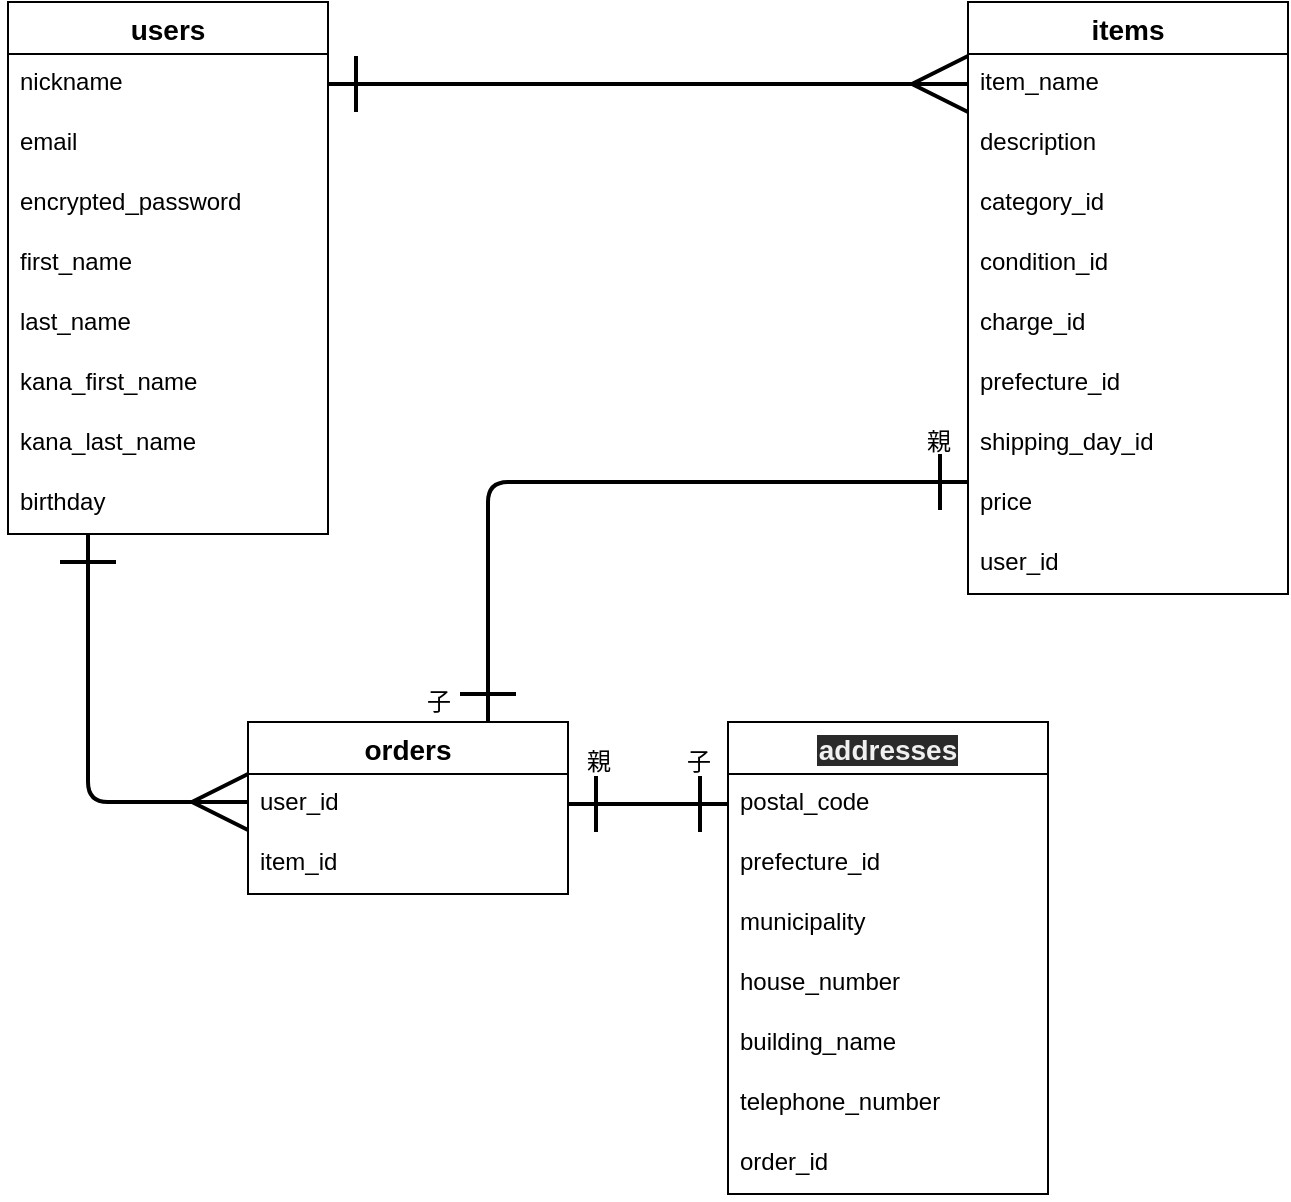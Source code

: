 <mxfile>
    <diagram id="rcOJZJOaZJlRjZxL5rhZ" name="ページ1">
        <mxGraphModel dx="898" dy="627" grid="1" gridSize="10" guides="1" tooltips="1" connect="1" arrows="1" fold="1" page="1" pageScale="1" pageWidth="827" pageHeight="1169" background="none" math="0" shadow="0">
            <root>
                <mxCell id="0"/>
                <mxCell id="1" parent="0"/>
                <mxCell id="uRet98cpNQTiy_Cba9M9-13" style="edgeStyle=none;html=1;endArrow=ERmany;endFill=0;startArrow=ERone;startFill=0;strokeWidth=2;targetPerimeterSpacing=0;endSize=25;startSize=25;jumpSize=16;jumpStyle=none;sourcePerimeterSpacing=0;" parent="1" source="uRet98cpNQTiy_Cba9M9-2" target="uRet98cpNQTiy_Cba9M9-6" edge="1">
                    <mxGeometry relative="1" as="geometry"/>
                </mxCell>
                <mxCell id="uRet98cpNQTiy_Cba9M9-1" value="users" style="swimlane;fontStyle=1;childLayout=stackLayout;horizontal=1;startSize=26;horizontalStack=0;resizeParent=1;resizeParentMax=0;resizeLast=0;collapsible=1;marginBottom=0;align=center;fontSize=14;" parent="1" vertex="1">
                    <mxGeometry x="80" y="40" width="160" height="266" as="geometry">
                        <mxRectangle x="80" y="40" width="70" height="26" as="alternateBounds"/>
                    </mxGeometry>
                </mxCell>
                <mxCell id="uRet98cpNQTiy_Cba9M9-2" value="nickname" style="text;strokeColor=none;fillColor=none;spacingLeft=4;spacingRight=4;overflow=hidden;rotatable=0;points=[[0,0.5],[1,0.5]];portConstraint=eastwest;fontSize=12;shadow=1;" parent="uRet98cpNQTiy_Cba9M9-1" vertex="1">
                    <mxGeometry y="26" width="160" height="30" as="geometry"/>
                </mxCell>
                <mxCell id="uRet98cpNQTiy_Cba9M9-3" value="email" style="text;strokeColor=none;fillColor=none;spacingLeft=4;spacingRight=4;overflow=hidden;rotatable=0;points=[[0,0.5],[1,0.5]];portConstraint=eastwest;fontSize=12;" parent="uRet98cpNQTiy_Cba9M9-1" vertex="1">
                    <mxGeometry y="56" width="160" height="30" as="geometry"/>
                </mxCell>
                <mxCell id="uRet98cpNQTiy_Cba9M9-4" value="encrypted_password" style="text;strokeColor=none;fillColor=none;spacingLeft=4;spacingRight=4;overflow=hidden;rotatable=0;points=[[0,0.5],[1,0.5]];portConstraint=eastwest;fontSize=12;" parent="uRet98cpNQTiy_Cba9M9-1" vertex="1">
                    <mxGeometry y="86" width="160" height="30" as="geometry"/>
                </mxCell>
                <mxCell id="uRet98cpNQTiy_Cba9M9-31" value="first_name" style="text;strokeColor=none;fillColor=none;spacingLeft=4;spacingRight=4;overflow=hidden;rotatable=0;points=[[0,0.5],[1,0.5]];portConstraint=eastwest;fontSize=12;" parent="uRet98cpNQTiy_Cba9M9-1" vertex="1">
                    <mxGeometry y="116" width="160" height="30" as="geometry"/>
                </mxCell>
                <mxCell id="uRet98cpNQTiy_Cba9M9-32" value="last_name" style="text;strokeColor=none;fillColor=none;spacingLeft=4;spacingRight=4;overflow=hidden;rotatable=0;points=[[0,0.5],[1,0.5]];portConstraint=eastwest;fontSize=12;" parent="uRet98cpNQTiy_Cba9M9-1" vertex="1">
                    <mxGeometry y="146" width="160" height="30" as="geometry"/>
                </mxCell>
                <mxCell id="uRet98cpNQTiy_Cba9M9-33" value="kana_first_name" style="text;strokeColor=none;fillColor=none;spacingLeft=4;spacingRight=4;overflow=hidden;rotatable=0;points=[[0,0.5],[1,0.5]];portConstraint=eastwest;fontSize=12;" parent="uRet98cpNQTiy_Cba9M9-1" vertex="1">
                    <mxGeometry y="176" width="160" height="30" as="geometry"/>
                </mxCell>
                <mxCell id="uRet98cpNQTiy_Cba9M9-34" value="kana_last_name" style="text;strokeColor=none;fillColor=none;spacingLeft=4;spacingRight=4;overflow=hidden;rotatable=0;points=[[0,0.5],[1,0.5]];portConstraint=eastwest;fontSize=12;" parent="uRet98cpNQTiy_Cba9M9-1" vertex="1">
                    <mxGeometry y="206" width="160" height="30" as="geometry"/>
                </mxCell>
                <mxCell id="uRet98cpNQTiy_Cba9M9-35" value="birthday" style="text;strokeColor=none;fillColor=none;spacingLeft=4;spacingRight=4;overflow=hidden;rotatable=0;points=[[0,0.5],[1,0.5]];portConstraint=eastwest;fontSize=12;" parent="uRet98cpNQTiy_Cba9M9-1" vertex="1">
                    <mxGeometry y="236" width="160" height="30" as="geometry"/>
                </mxCell>
                <mxCell id="uRet98cpNQTiy_Cba9M9-14" style="edgeStyle=orthogonalEdgeStyle;html=1;strokeWidth=2;endArrow=ERone;endFill=0;startArrow=ERone;startFill=0;endSize=25;startSize=25;entryX=0.75;entryY=0;entryDx=0;entryDy=0;" parent="1" source="uRet98cpNQTiy_Cba9M9-42" target="uRet98cpNQTiy_Cba9M9-9" edge="1">
                    <mxGeometry relative="1" as="geometry">
                        <mxPoint x="520" y="320" as="sourcePoint"/>
                        <Array as="points">
                            <mxPoint x="320" y="280"/>
                        </Array>
                        <mxPoint x="350" y="330" as="targetPoint"/>
                    </mxGeometry>
                </mxCell>
                <mxCell id="uRet98cpNQTiy_Cba9M9-5" value="items" style="swimlane;fontStyle=1;childLayout=stackLayout;horizontal=1;startSize=26;horizontalStack=0;resizeParent=1;resizeParentMax=0;resizeLast=0;collapsible=1;marginBottom=0;align=center;fontSize=14;" parent="1" vertex="1">
                    <mxGeometry x="560" y="40" width="160" height="296" as="geometry">
                        <mxRectangle x="560" y="40" width="70" height="26" as="alternateBounds"/>
                    </mxGeometry>
                </mxCell>
                <mxCell id="uRet98cpNQTiy_Cba9M9-6" value="item_name" style="text;strokeColor=none;fillColor=none;spacingLeft=4;spacingRight=4;overflow=hidden;rotatable=0;points=[[0,0.5],[1,0.5]];portConstraint=eastwest;fontSize=12;" parent="uRet98cpNQTiy_Cba9M9-5" vertex="1">
                    <mxGeometry y="26" width="160" height="30" as="geometry"/>
                </mxCell>
                <mxCell id="uRet98cpNQTiy_Cba9M9-7" value="description" style="text;strokeColor=none;fillColor=none;spacingLeft=4;spacingRight=4;overflow=hidden;rotatable=0;points=[[0,0.5],[1,0.5]];portConstraint=eastwest;fontSize=12;" parent="uRet98cpNQTiy_Cba9M9-5" vertex="1">
                    <mxGeometry y="56" width="160" height="30" as="geometry"/>
                </mxCell>
                <mxCell id="uRet98cpNQTiy_Cba9M9-8" value="category_id" style="text;strokeColor=none;fillColor=none;spacingLeft=4;spacingRight=4;overflow=hidden;rotatable=0;points=[[0,0.5],[1,0.5]];portConstraint=eastwest;fontSize=12;" parent="uRet98cpNQTiy_Cba9M9-5" vertex="1">
                    <mxGeometry y="86" width="160" height="30" as="geometry"/>
                </mxCell>
                <mxCell id="uRet98cpNQTiy_Cba9M9-37" value="condition_id" style="text;strokeColor=none;fillColor=none;spacingLeft=4;spacingRight=4;overflow=hidden;rotatable=0;points=[[0,0.5],[1,0.5]];portConstraint=eastwest;fontSize=12;" parent="uRet98cpNQTiy_Cba9M9-5" vertex="1">
                    <mxGeometry y="116" width="160" height="30" as="geometry"/>
                </mxCell>
                <mxCell id="uRet98cpNQTiy_Cba9M9-38" value="charge_id" style="text;strokeColor=none;fillColor=none;spacingLeft=4;spacingRight=4;overflow=hidden;rotatable=0;points=[[0,0.5],[1,0.5]];portConstraint=eastwest;fontSize=12;" parent="uRet98cpNQTiy_Cba9M9-5" vertex="1">
                    <mxGeometry y="146" width="160" height="30" as="geometry"/>
                </mxCell>
                <mxCell id="uRet98cpNQTiy_Cba9M9-39" value="prefecture_id" style="text;strokeColor=none;fillColor=none;spacingLeft=4;spacingRight=4;overflow=hidden;rotatable=0;points=[[0,0.5],[1,0.5]];portConstraint=eastwest;fontSize=12;" parent="uRet98cpNQTiy_Cba9M9-5" vertex="1">
                    <mxGeometry y="176" width="160" height="30" as="geometry"/>
                </mxCell>
                <mxCell id="uRet98cpNQTiy_Cba9M9-41" value="shipping_day_id" style="text;strokeColor=none;fillColor=none;spacingLeft=4;spacingRight=4;overflow=hidden;rotatable=0;points=[[0,0.5],[1,0.5]];portConstraint=eastwest;fontSize=12;" parent="uRet98cpNQTiy_Cba9M9-5" vertex="1">
                    <mxGeometry y="206" width="160" height="30" as="geometry"/>
                </mxCell>
                <mxCell id="uRet98cpNQTiy_Cba9M9-42" value="price" style="text;strokeColor=none;fillColor=none;spacingLeft=4;spacingRight=4;overflow=hidden;rotatable=0;points=[[0,0.5],[1,0.5]];portConstraint=eastwest;fontSize=12;" parent="uRet98cpNQTiy_Cba9M9-5" vertex="1">
                    <mxGeometry y="236" width="160" height="30" as="geometry"/>
                </mxCell>
                <mxCell id="uRet98cpNQTiy_Cba9M9-45" value="user_id" style="text;strokeColor=none;fillColor=none;spacingLeft=4;spacingRight=4;overflow=hidden;rotatable=0;points=[[0,0.5],[1,0.5]];portConstraint=eastwest;fontSize=12;" parent="uRet98cpNQTiy_Cba9M9-5" vertex="1">
                    <mxGeometry y="266" width="160" height="30" as="geometry"/>
                </mxCell>
                <mxCell id="uRet98cpNQTiy_Cba9M9-15" style="edgeStyle=orthogonalEdgeStyle;html=1;strokeWidth=2;endSize=25;startSize=25;endArrow=ERone;endFill=0;startArrow=ERmany;startFill=0;" parent="1" source="uRet98cpNQTiy_Cba9M9-52" target="uRet98cpNQTiy_Cba9M9-35" edge="1">
                    <mxGeometry relative="1" as="geometry">
                        <mxPoint x="190" y="440" as="sourcePoint"/>
                        <mxPoint x="160" y="320" as="targetPoint"/>
                        <Array as="points">
                            <mxPoint x="120" y="440"/>
                        </Array>
                    </mxGeometry>
                </mxCell>
                <mxCell id="uRet98cpNQTiy_Cba9M9-9" value="orders" style="swimlane;fontStyle=1;childLayout=stackLayout;horizontal=1;startSize=26;horizontalStack=0;resizeParent=1;resizeParentMax=0;resizeLast=0;collapsible=1;marginBottom=0;align=center;fontSize=14;" parent="1" vertex="1">
                    <mxGeometry x="200" y="400" width="160" height="86" as="geometry">
                        <mxRectangle x="320" y="360" width="70" height="26" as="alternateBounds"/>
                    </mxGeometry>
                </mxCell>
                <mxCell id="uRet98cpNQTiy_Cba9M9-52" value="user_id" style="text;strokeColor=none;fillColor=none;spacingLeft=4;spacingRight=4;overflow=hidden;rotatable=0;points=[[0,0.5],[1,0.5]];portConstraint=eastwest;fontSize=12;" parent="uRet98cpNQTiy_Cba9M9-9" vertex="1">
                    <mxGeometry y="26" width="160" height="30" as="geometry"/>
                </mxCell>
                <mxCell id="uRet98cpNQTiy_Cba9M9-53" value="item_id" style="text;strokeColor=none;fillColor=none;spacingLeft=4;spacingRight=4;overflow=hidden;rotatable=0;points=[[0,0.5],[1,0.5]];portConstraint=eastwest;fontSize=12;" parent="uRet98cpNQTiy_Cba9M9-9" vertex="1">
                    <mxGeometry y="56" width="160" height="30" as="geometry"/>
                </mxCell>
                <mxCell id="uRet98cpNQTiy_Cba9M9-55" value="親" style="text;html=1;resizable=0;autosize=1;align=center;verticalAlign=middle;points=[];fillColor=none;strokeColor=none;rounded=0;shadow=1;" parent="1" vertex="1">
                    <mxGeometry x="530" y="250" width="30" height="20" as="geometry"/>
                </mxCell>
                <mxCell id="uRet98cpNQTiy_Cba9M9-57" value="子" style="text;html=1;resizable=0;autosize=1;align=center;verticalAlign=middle;points=[];fillColor=none;strokeColor=none;rounded=0;shadow=1;" parent="1" vertex="1">
                    <mxGeometry x="280" y="380" width="30" height="20" as="geometry"/>
                </mxCell>
                <mxCell id="2" value="addresses" style="swimlane;fontStyle=1;childLayout=stackLayout;horizontal=1;startSize=26;horizontalStack=0;resizeParent=1;resizeParentMax=0;resizeLast=0;collapsible=1;marginBottom=0;align=center;fontSize=14;labelBackgroundColor=#2A2A2A;fontColor=#F0F0F0;strokeColor=default;" vertex="1" parent="1">
                    <mxGeometry x="440" y="400" width="160" height="236" as="geometry"/>
                </mxCell>
                <mxCell id="uRet98cpNQTiy_Cba9M9-10" value="postal_code" style="text;strokeColor=none;fillColor=none;spacingLeft=4;spacingRight=4;overflow=hidden;rotatable=0;points=[[0,0.5],[1,0.5]];portConstraint=eastwest;fontSize=12;" parent="2" vertex="1">
                    <mxGeometry y="26" width="160" height="30" as="geometry"/>
                </mxCell>
                <mxCell id="uRet98cpNQTiy_Cba9M9-11" value="prefecture_id" style="text;strokeColor=none;fillColor=none;spacingLeft=4;spacingRight=4;overflow=hidden;rotatable=0;points=[[0,0.5],[1,0.5]];portConstraint=eastwest;fontSize=12;" parent="2" vertex="1">
                    <mxGeometry y="56" width="160" height="30" as="geometry"/>
                </mxCell>
                <mxCell id="uRet98cpNQTiy_Cba9M9-12" value="municipality" style="text;strokeColor=none;fillColor=none;spacingLeft=4;spacingRight=4;overflow=hidden;rotatable=0;points=[[0,0.5],[1,0.5]];portConstraint=eastwest;fontSize=12;" parent="2" vertex="1">
                    <mxGeometry y="86" width="160" height="30" as="geometry"/>
                </mxCell>
                <mxCell id="uRet98cpNQTiy_Cba9M9-49" value="house_number" style="text;strokeColor=none;fillColor=none;spacingLeft=4;spacingRight=4;overflow=hidden;rotatable=0;points=[[0,0.5],[1,0.5]];portConstraint=eastwest;fontSize=12;" parent="2" vertex="1">
                    <mxGeometry y="116" width="160" height="30" as="geometry"/>
                </mxCell>
                <mxCell id="uRet98cpNQTiy_Cba9M9-50" value="building_name" style="text;strokeColor=none;fillColor=none;spacingLeft=4;spacingRight=4;overflow=hidden;rotatable=0;points=[[0,0.5],[1,0.5]];portConstraint=eastwest;fontSize=12;" parent="2" vertex="1">
                    <mxGeometry y="146" width="160" height="30" as="geometry"/>
                </mxCell>
                <mxCell id="uRet98cpNQTiy_Cba9M9-51" value="telephone_number" style="text;strokeColor=none;fillColor=none;spacingLeft=4;spacingRight=4;overflow=hidden;rotatable=0;points=[[0,0.5],[1,0.5]];portConstraint=eastwest;fontSize=12;" parent="2" vertex="1">
                    <mxGeometry y="176" width="160" height="30" as="geometry"/>
                </mxCell>
                <mxCell id="14" value="order_id" style="text;strokeColor=none;fillColor=none;spacingLeft=4;spacingRight=4;overflow=hidden;rotatable=0;points=[[0,0.5],[1,0.5]];portConstraint=eastwest;fontSize=12;" vertex="1" parent="2">
                    <mxGeometry y="206" width="160" height="30" as="geometry"/>
                </mxCell>
                <mxCell id="11" value="" style="edgeStyle=entityRelationEdgeStyle;fontSize=12;html=1;endArrow=ERone;endFill=1;labelBackgroundColor=#2A2A2A;fontColor=#F0F0F0;strokeColor=default;exitX=1;exitY=0.5;exitDx=0;exitDy=0;entryX=0;entryY=0.5;entryDx=0;entryDy=0;strokeWidth=2;startArrow=ERone;startFill=0;endSize=25;startSize=25;" edge="1" parent="1" source="uRet98cpNQTiy_Cba9M9-52" target="uRet98cpNQTiy_Cba9M9-10">
                    <mxGeometry width="100" height="100" relative="1" as="geometry">
                        <mxPoint x="450" y="370" as="sourcePoint"/>
                        <mxPoint x="550" y="270" as="targetPoint"/>
                    </mxGeometry>
                </mxCell>
                <mxCell id="12" value="親" style="text;html=1;resizable=0;autosize=1;align=center;verticalAlign=middle;points=[];fillColor=none;strokeColor=none;rounded=0;shadow=1;" vertex="1" parent="1">
                    <mxGeometry x="360" y="410" width="30" height="20" as="geometry"/>
                </mxCell>
                <mxCell id="13" value="子" style="text;html=1;resizable=0;autosize=1;align=center;verticalAlign=middle;points=[];fillColor=none;strokeColor=none;rounded=0;shadow=1;" vertex="1" parent="1">
                    <mxGeometry x="410" y="410" width="30" height="20" as="geometry"/>
                </mxCell>
            </root>
        </mxGraphModel>
    </diagram>
</mxfile>